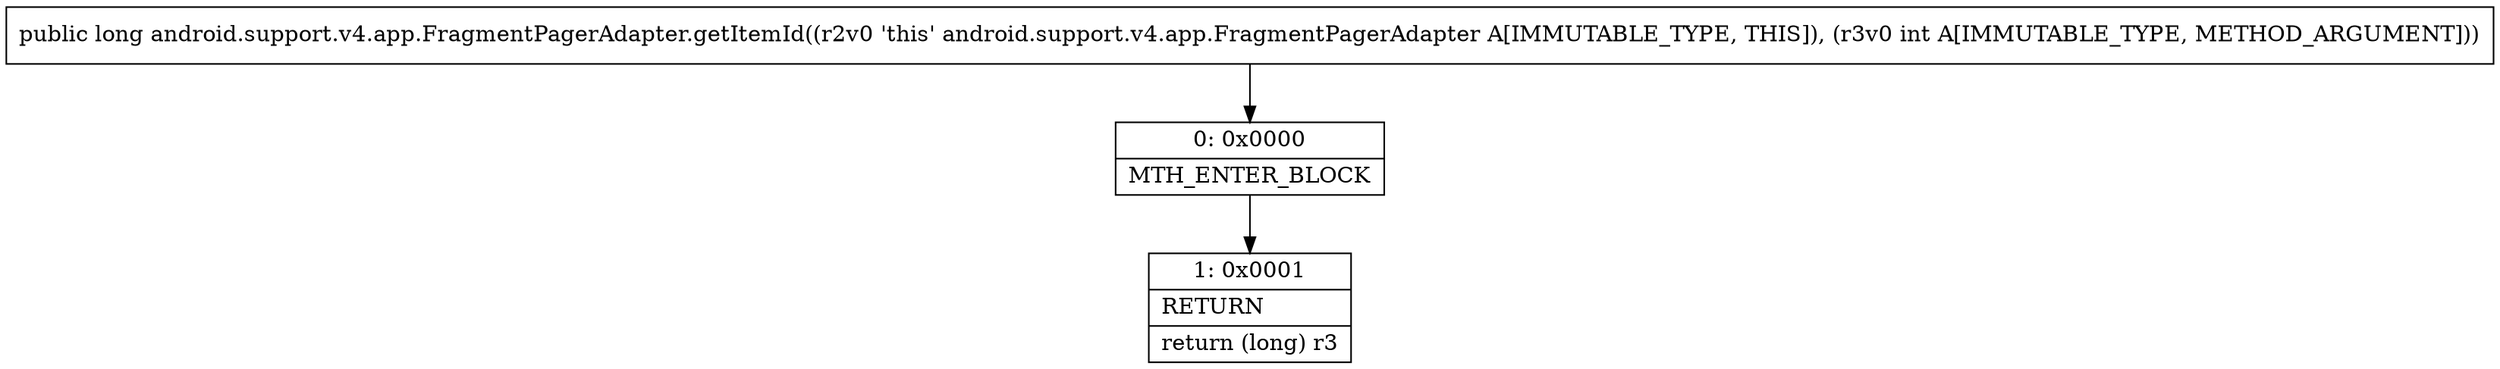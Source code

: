 digraph "CFG forandroid.support.v4.app.FragmentPagerAdapter.getItemId(I)J" {
Node_0 [shape=record,label="{0\:\ 0x0000|MTH_ENTER_BLOCK\l}"];
Node_1 [shape=record,label="{1\:\ 0x0001|RETURN\l|return (long) r3\l}"];
MethodNode[shape=record,label="{public long android.support.v4.app.FragmentPagerAdapter.getItemId((r2v0 'this' android.support.v4.app.FragmentPagerAdapter A[IMMUTABLE_TYPE, THIS]), (r3v0 int A[IMMUTABLE_TYPE, METHOD_ARGUMENT])) }"];
MethodNode -> Node_0;
Node_0 -> Node_1;
}

